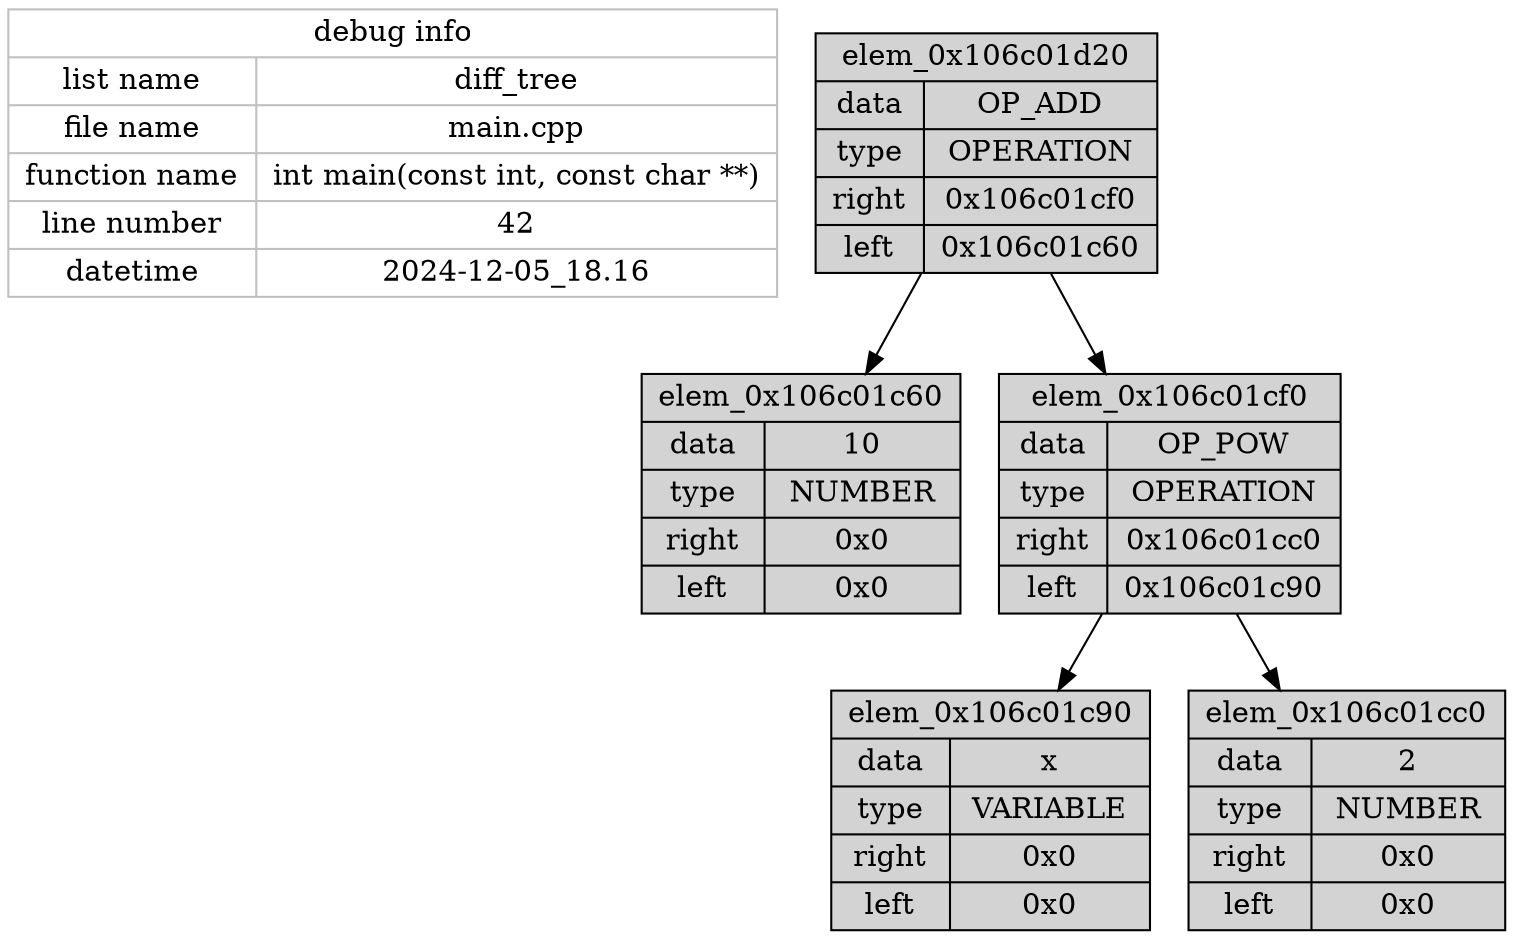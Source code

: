 digraph G {
debug_info [
shape=record,
label="{debug info | { {list name | file name | function name | line number | datetime} | {diff_tree | main.cpp | int main(const int, const char **) | 42 | 2024-12-05_18.16} }}",
fillcolor=white,
color=grey,
style="filled",
];
elem_0x106c01d20 [
  shape=record,
  label="{elem_0x106c01d20  | { {data | type | right | left} | {OP_ADD | OPERATION | 0x106c01cf0 | 0x106c01c60} } }",
  fillcolor=lightgrey,
  color=black,
  style="filled"
];
elem_0x106c01c60 [
  shape=record,
  label="{elem_0x106c01c60  | { {data | type | right | left} | {10 | NUMBER | 0x0 | 0x0} } }",
  fillcolor=lightgrey,
  color=black,
  style="filled"
];

elem_0x106c01cf0 [
  shape=record,
  label="{elem_0x106c01cf0  | { {data | type | right | left} | {OP_POW | OPERATION | 0x106c01cc0 | 0x106c01c90} } }",
  fillcolor=lightgrey,
  color=black,
  style="filled"
];
elem_0x106c01c90 [
  shape=record,
  label="{elem_0x106c01c90  | { {data | type | right | left} | {x | VARIABLE | 0x0 | 0x0} } }",
  fillcolor=lightgrey,
  color=black,
  style="filled"
];

elem_0x106c01cc0 [
  shape=record,
  label="{elem_0x106c01cc0  | { {data | type | right | left} | {2 | NUMBER | 0x0 | 0x0} } }",
  fillcolor=lightgrey,
  color=black,
  style="filled"
];

elem_0x106c01cf0 -> elem_0x106c01c90;
elem_0x106c01cf0 -> elem_0x106c01cc0;

elem_0x106c01d20 -> elem_0x106c01c60;
elem_0x106c01d20 -> elem_0x106c01cf0;

}
